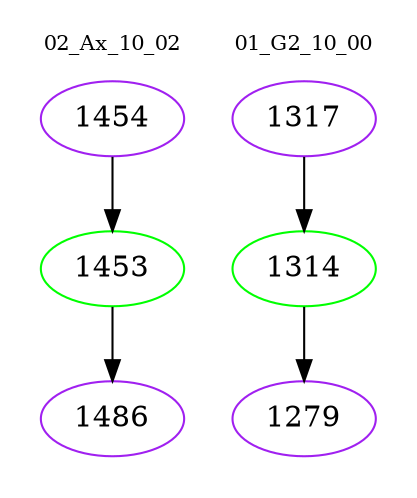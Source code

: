 digraph{
subgraph cluster_0 {
color = white
label = "02_Ax_10_02";
fontsize=10;
T0_1454 [label="1454", color="purple"]
T0_1454 -> T0_1453 [color="black"]
T0_1453 [label="1453", color="green"]
T0_1453 -> T0_1486 [color="black"]
T0_1486 [label="1486", color="purple"]
}
subgraph cluster_1 {
color = white
label = "01_G2_10_00";
fontsize=10;
T1_1317 [label="1317", color="purple"]
T1_1317 -> T1_1314 [color="black"]
T1_1314 [label="1314", color="green"]
T1_1314 -> T1_1279 [color="black"]
T1_1279 [label="1279", color="purple"]
}
}

